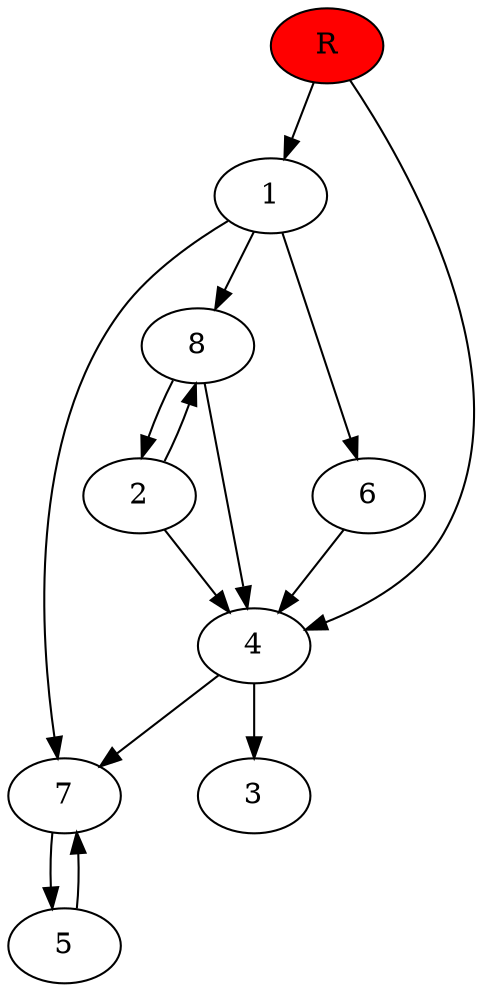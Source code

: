 digraph prb42173 {
	1
	2
	3
	4
	5
	6
	7
	8
	R [fillcolor="#ff0000" style=filled]
	1 -> 6
	1 -> 7
	1 -> 8
	2 -> 4
	2 -> 8
	4 -> 3
	4 -> 7
	5 -> 7
	6 -> 4
	7 -> 5
	8 -> 2
	8 -> 4
	R -> 1
	R -> 4
}
